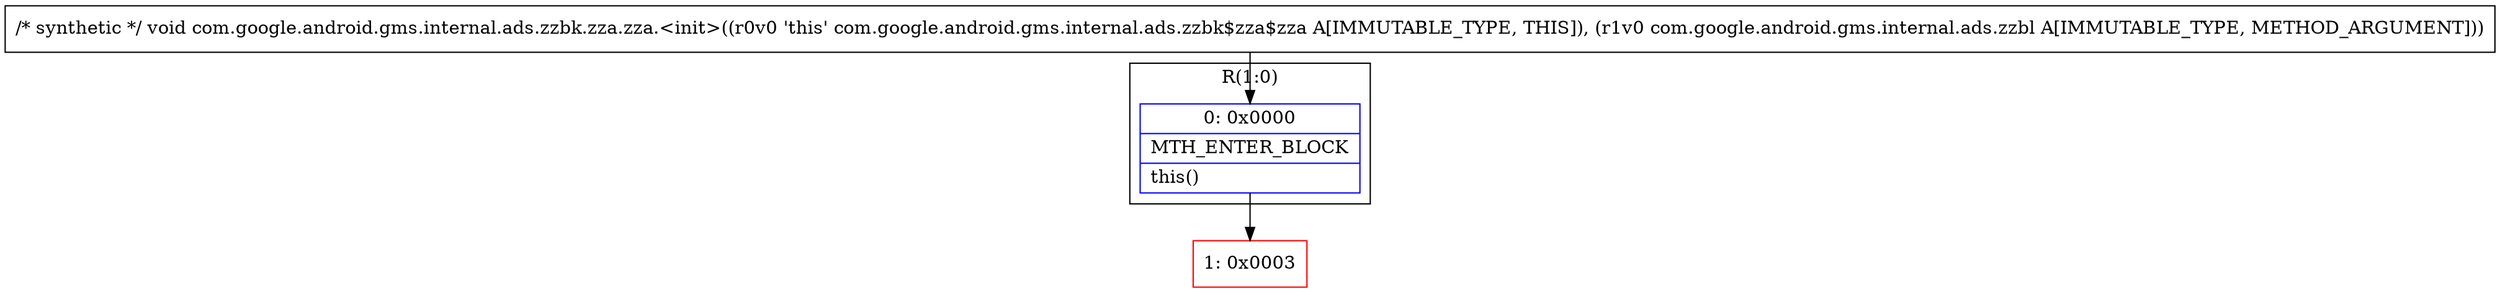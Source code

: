 digraph "CFG forcom.google.android.gms.internal.ads.zzbk.zza.zza.\<init\>(Lcom\/google\/android\/gms\/internal\/ads\/zzbl;)V" {
subgraph cluster_Region_106180474 {
label = "R(1:0)";
node [shape=record,color=blue];
Node_0 [shape=record,label="{0\:\ 0x0000|MTH_ENTER_BLOCK\l|this()\l}"];
}
Node_1 [shape=record,color=red,label="{1\:\ 0x0003}"];
MethodNode[shape=record,label="{\/* synthetic *\/ void com.google.android.gms.internal.ads.zzbk.zza.zza.\<init\>((r0v0 'this' com.google.android.gms.internal.ads.zzbk$zza$zza A[IMMUTABLE_TYPE, THIS]), (r1v0 com.google.android.gms.internal.ads.zzbl A[IMMUTABLE_TYPE, METHOD_ARGUMENT])) }"];
MethodNode -> Node_0;
Node_0 -> Node_1;
}

